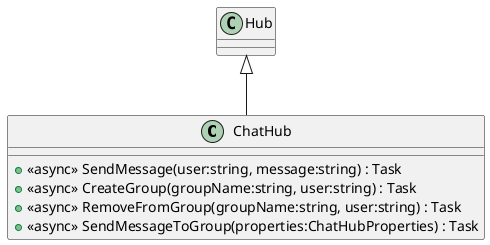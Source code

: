 @startuml
class ChatHub {
    + <<async>> SendMessage(user:string, message:string) : Task
    + <<async>> CreateGroup(groupName:string, user:string) : Task
    + <<async>> RemoveFromGroup(groupName:string, user:string) : Task
    + <<async>> SendMessageToGroup(properties:ChatHubProperties) : Task
}
Hub <|-- ChatHub
@enduml
